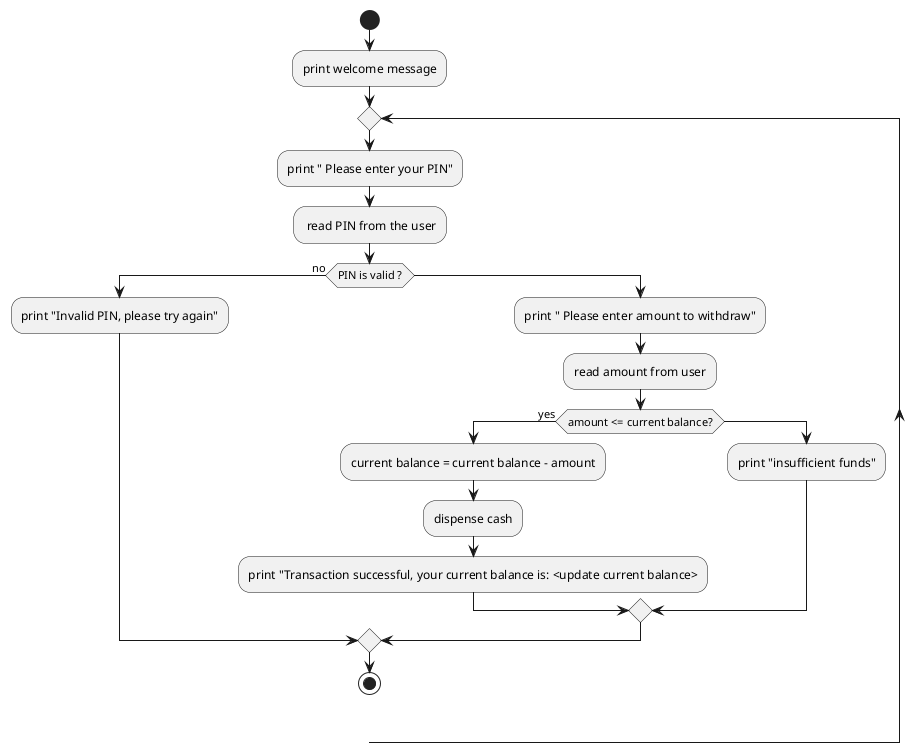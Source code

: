 @startuml
    start
        :print welcome message;
    repeat
        :print " Please enter your PIN";
        : read PIN from the user;
        if (PIN is valid ?) then (no)
            :print "Invalid PIN, please try again";
        else
            :print " Please enter amount to withdraw";
            :read amount from user;
            if(amount <= current balance?) then (yes)
                :current balance = current balance - amount;
                :dispense cash;
                :print "Transaction successful, your current balance is: <update current balance>;
            else
                :print "insufficient funds";
            endif
        endif
    stop
    @enduml